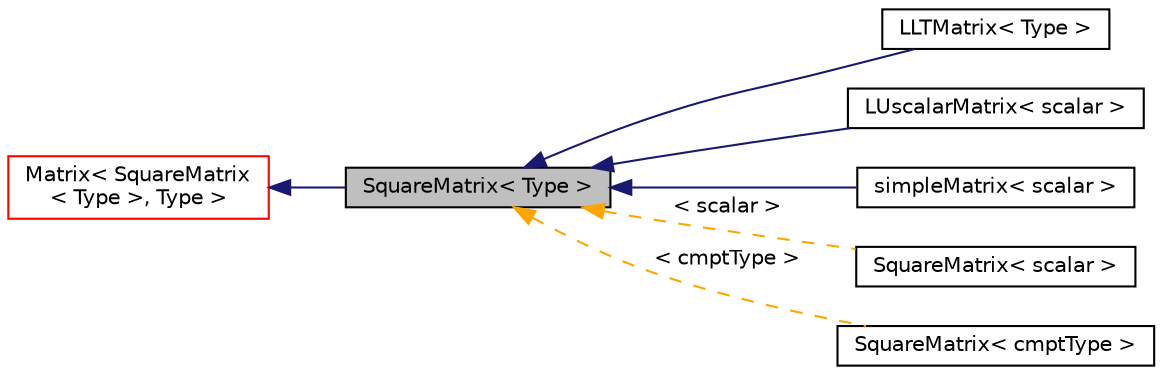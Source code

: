 digraph "SquareMatrix&lt; Type &gt;"
{
  bgcolor="transparent";
  edge [fontname="Helvetica",fontsize="10",labelfontname="Helvetica",labelfontsize="10"];
  node [fontname="Helvetica",fontsize="10",shape=record];
  rankdir="LR";
  Node1 [label="SquareMatrix\< Type \>",height=0.2,width=0.4,color="black", fillcolor="grey75", style="filled", fontcolor="black"];
  Node2 -> Node1 [dir="back",color="midnightblue",fontsize="10",style="solid",fontname="Helvetica"];
  Node2 [label="Matrix\< SquareMatrix\l\< Type \>, Type \>",height=0.2,width=0.4,color="red",URL="$a01469.html"];
  Node1 -> Node3 [dir="back",color="midnightblue",fontsize="10",style="solid",fontname="Helvetica"];
  Node3 [label="LLTMatrix\< Type \>",height=0.2,width=0.4,color="black",URL="$a01399.html",tooltip="Templated class to perform the Cholesky decomposition on a symmetric positive-definite matrix..."];
  Node1 -> Node4 [dir="back",color="midnightblue",fontsize="10",style="solid",fontname="Helvetica"];
  Node4 [label="LUscalarMatrix\< scalar \>",height=0.2,width=0.4,color="black",URL="$a01417.html",tooltip="Class to perform the LU decomposition on a symmetric matrix. "];
  Node1 -> Node5 [dir="back",color="midnightblue",fontsize="10",style="solid",fontname="Helvetica"];
  Node5 [label="simpleMatrix\< scalar \>",height=0.2,width=0.4,color="black",URL="$a02373.html",tooltip="A simple square matrix solver with scalar coefficients. "];
  Node1 -> Node6 [dir="back",color="orange",fontsize="10",style="dashed",label=" \< scalar \>" ,fontname="Helvetica"];
  Node6 [label="SquareMatrix\< scalar \>",height=0.2,width=0.4,color="black",URL="$a02486.html"];
  Node1 -> Node7 [dir="back",color="orange",fontsize="10",style="dashed",label=" \< cmptType \>" ,fontname="Helvetica"];
  Node7 [label="SquareMatrix\< cmptType \>",height=0.2,width=0.4,color="black",URL="$a02486.html"];
}
